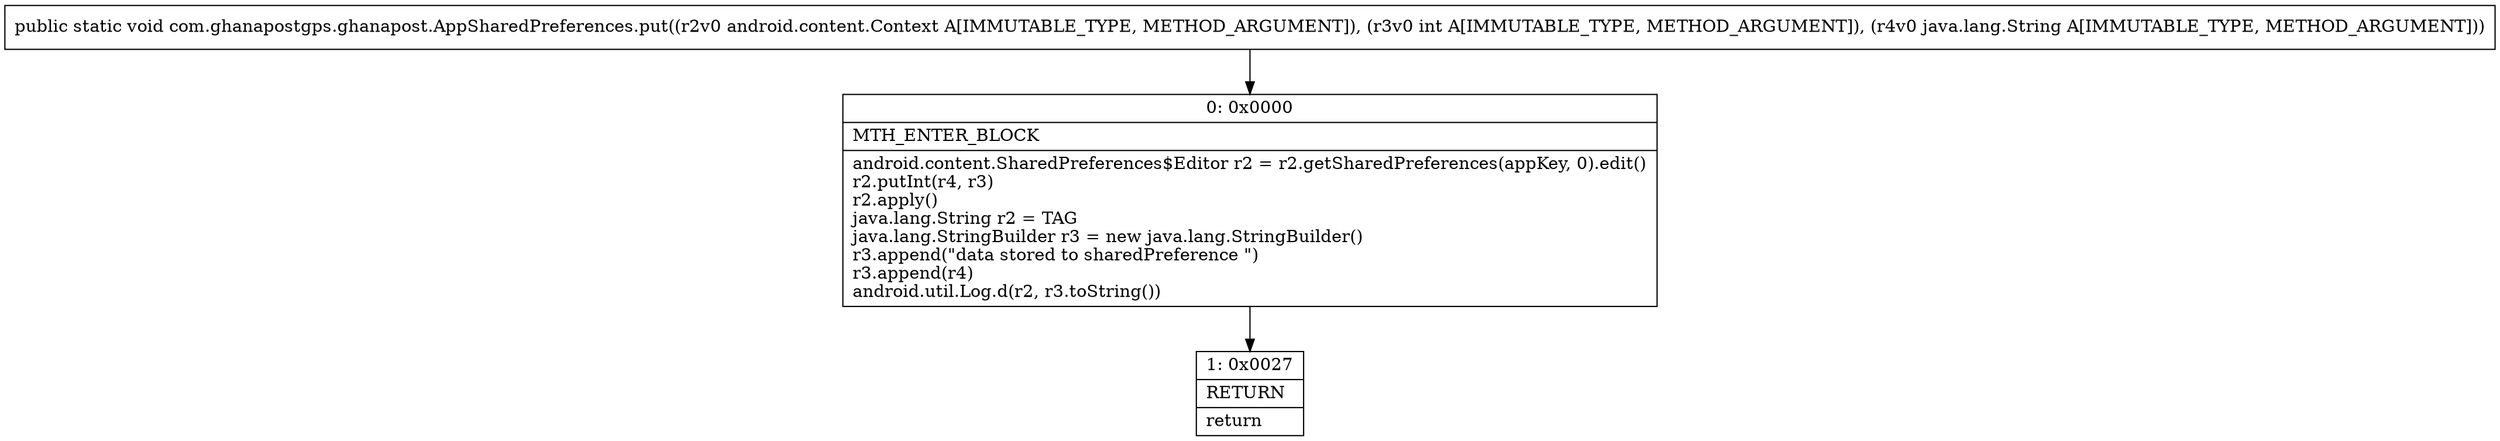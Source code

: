 digraph "CFG forcom.ghanapostgps.ghanapost.AppSharedPreferences.put(Landroid\/content\/Context;ILjava\/lang\/String;)V" {
Node_0 [shape=record,label="{0\:\ 0x0000|MTH_ENTER_BLOCK\l|android.content.SharedPreferences$Editor r2 = r2.getSharedPreferences(appKey, 0).edit()\lr2.putInt(r4, r3)\lr2.apply()\ljava.lang.String r2 = TAG\ljava.lang.StringBuilder r3 = new java.lang.StringBuilder()\lr3.append(\"data stored to sharedPreference \")\lr3.append(r4)\landroid.util.Log.d(r2, r3.toString())\l}"];
Node_1 [shape=record,label="{1\:\ 0x0027|RETURN\l|return\l}"];
MethodNode[shape=record,label="{public static void com.ghanapostgps.ghanapost.AppSharedPreferences.put((r2v0 android.content.Context A[IMMUTABLE_TYPE, METHOD_ARGUMENT]), (r3v0 int A[IMMUTABLE_TYPE, METHOD_ARGUMENT]), (r4v0 java.lang.String A[IMMUTABLE_TYPE, METHOD_ARGUMENT])) }"];
MethodNode -> Node_0;
Node_0 -> Node_1;
}

